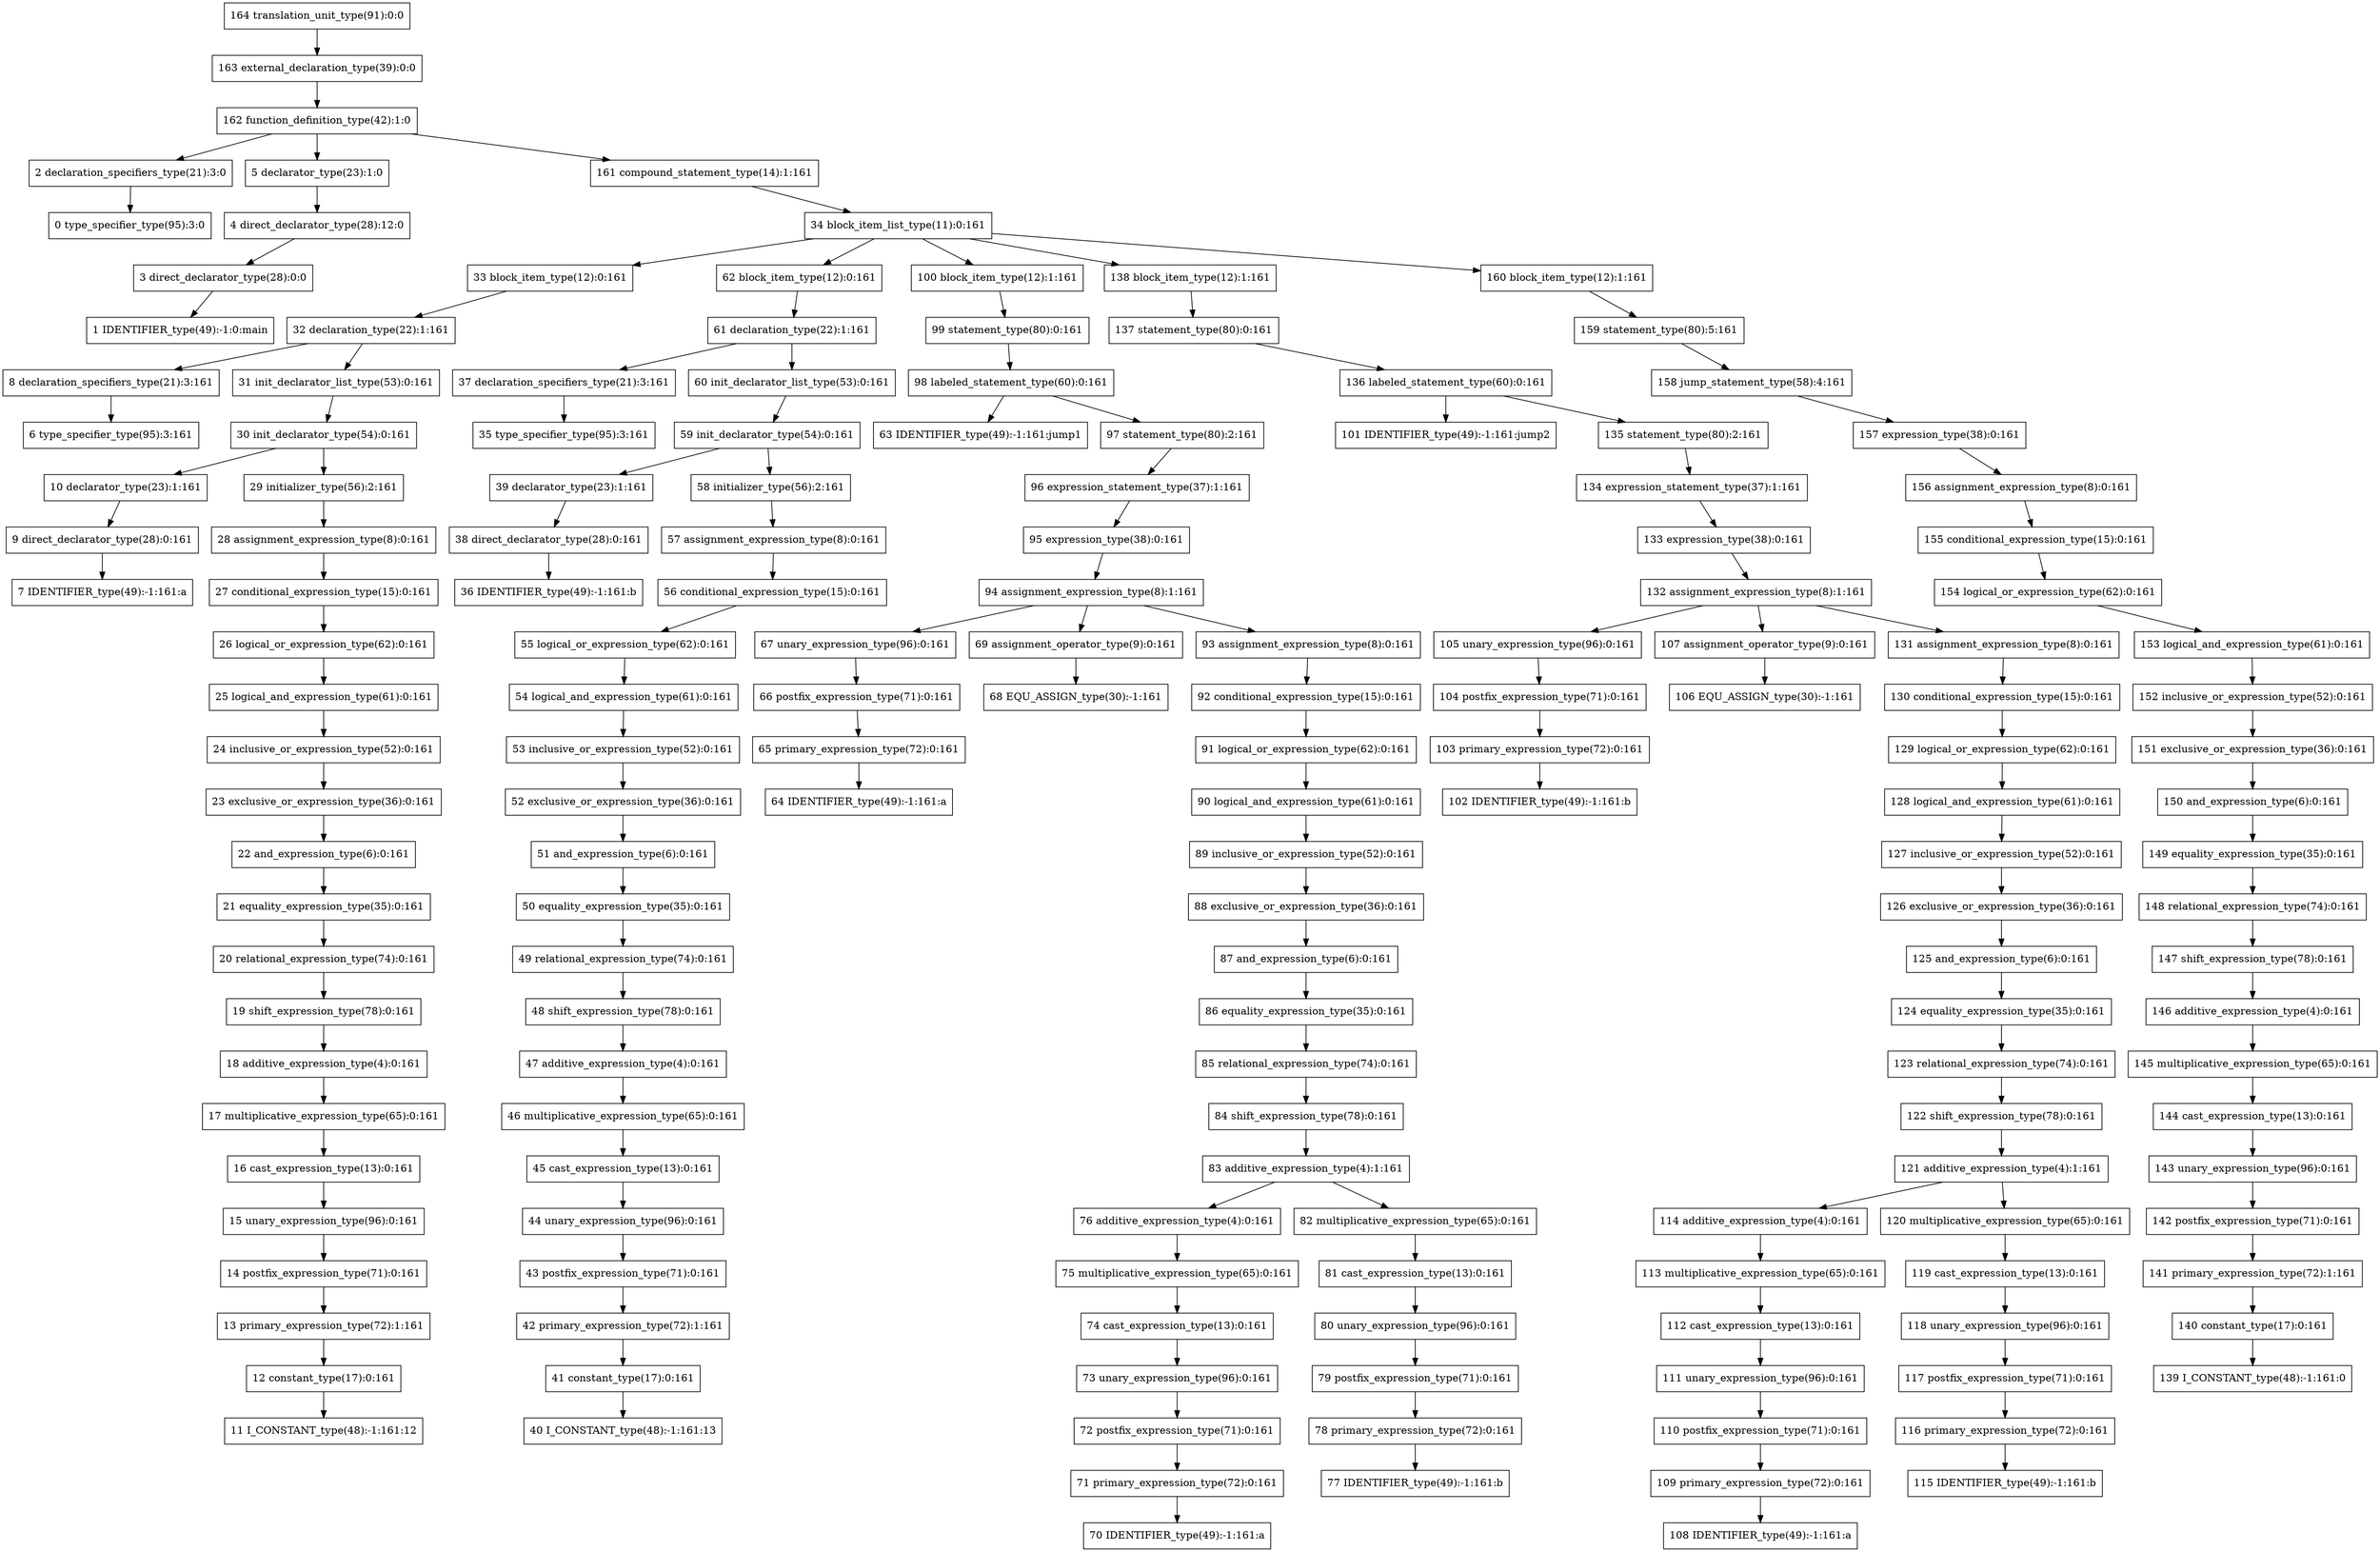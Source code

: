 digraph G{
164[shape=box, label="164 translation_unit_type(91):0:0"];
163[shape=box, label="163 external_declaration_type(39):0:0"];
164->163;
163[shape=box, label="163 external_declaration_type(39):0:0"];
162[shape=box, label="162 function_definition_type(42):1:0"];
163->162;
162[shape=box, label="162 function_definition_type(42):1:0"];
2[shape=box, label="2 declaration_specifiers_type(21):3:0"];
162->2;
2[shape=box, label="2 declaration_specifiers_type(21):3:0"];
0[shape=box, label="0 type_specifier_type(95):3:0"];
2->0;
0[shape=box, label="0 type_specifier_type(95):3:0"];
5[shape=box, label="5 declarator_type(23):1:0"];
162->5;
5[shape=box, label="5 declarator_type(23):1:0"];
4[shape=box, label="4 direct_declarator_type(28):12:0"];
5->4;
4[shape=box, label="4 direct_declarator_type(28):12:0"];
3[shape=box, label="3 direct_declarator_type(28):0:0"];
4->3;
3[shape=box, label="3 direct_declarator_type(28):0:0"];
1[shape=box, label="1 IDENTIFIER_type(49):-1:0:main"];
3->1;
1[shape=box, label="1 IDENTIFIER_type(49):-1:0:main"];
161[shape=box, label="161 compound_statement_type(14):1:161"];
162->161;
161[shape=box, label="161 compound_statement_type(14):1:161"];
34[shape=box, label="34 block_item_list_type(11):0:161"];
161->34;
34[shape=box, label="34 block_item_list_type(11):0:161"];
33[shape=box, label="33 block_item_type(12):0:161"];
34->33;
33[shape=box, label="33 block_item_type(12):0:161"];
32[shape=box, label="32 declaration_type(22):1:161"];
33->32;
32[shape=box, label="32 declaration_type(22):1:161"];
8[shape=box, label="8 declaration_specifiers_type(21):3:161"];
32->8;
8[shape=box, label="8 declaration_specifiers_type(21):3:161"];
6[shape=box, label="6 type_specifier_type(95):3:161"];
8->6;
6[shape=box, label="6 type_specifier_type(95):3:161"];
31[shape=box, label="31 init_declarator_list_type(53):0:161"];
32->31;
31[shape=box, label="31 init_declarator_list_type(53):0:161"];
30[shape=box, label="30 init_declarator_type(54):0:161"];
31->30;
30[shape=box, label="30 init_declarator_type(54):0:161"];
10[shape=box, label="10 declarator_type(23):1:161"];
30->10;
10[shape=box, label="10 declarator_type(23):1:161"];
9[shape=box, label="9 direct_declarator_type(28):0:161"];
10->9;
9[shape=box, label="9 direct_declarator_type(28):0:161"];
7[shape=box, label="7 IDENTIFIER_type(49):-1:161:a"];
9->7;
7[shape=box, label="7 IDENTIFIER_type(49):-1:161:a"];
29[shape=box, label="29 initializer_type(56):2:161"];
30->29;
29[shape=box, label="29 initializer_type(56):2:161"];
28[shape=box, label="28 assignment_expression_type(8):0:161"];
29->28;
28[shape=box, label="28 assignment_expression_type(8):0:161"];
27[shape=box, label="27 conditional_expression_type(15):0:161"];
28->27;
27[shape=box, label="27 conditional_expression_type(15):0:161"];
26[shape=box, label="26 logical_or_expression_type(62):0:161"];
27->26;
26[shape=box, label="26 logical_or_expression_type(62):0:161"];
25[shape=box, label="25 logical_and_expression_type(61):0:161"];
26->25;
25[shape=box, label="25 logical_and_expression_type(61):0:161"];
24[shape=box, label="24 inclusive_or_expression_type(52):0:161"];
25->24;
24[shape=box, label="24 inclusive_or_expression_type(52):0:161"];
23[shape=box, label="23 exclusive_or_expression_type(36):0:161"];
24->23;
23[shape=box, label="23 exclusive_or_expression_type(36):0:161"];
22[shape=box, label="22 and_expression_type(6):0:161"];
23->22;
22[shape=box, label="22 and_expression_type(6):0:161"];
21[shape=box, label="21 equality_expression_type(35):0:161"];
22->21;
21[shape=box, label="21 equality_expression_type(35):0:161"];
20[shape=box, label="20 relational_expression_type(74):0:161"];
21->20;
20[shape=box, label="20 relational_expression_type(74):0:161"];
19[shape=box, label="19 shift_expression_type(78):0:161"];
20->19;
19[shape=box, label="19 shift_expression_type(78):0:161"];
18[shape=box, label="18 additive_expression_type(4):0:161"];
19->18;
18[shape=box, label="18 additive_expression_type(4):0:161"];
17[shape=box, label="17 multiplicative_expression_type(65):0:161"];
18->17;
17[shape=box, label="17 multiplicative_expression_type(65):0:161"];
16[shape=box, label="16 cast_expression_type(13):0:161"];
17->16;
16[shape=box, label="16 cast_expression_type(13):0:161"];
15[shape=box, label="15 unary_expression_type(96):0:161"];
16->15;
15[shape=box, label="15 unary_expression_type(96):0:161"];
14[shape=box, label="14 postfix_expression_type(71):0:161"];
15->14;
14[shape=box, label="14 postfix_expression_type(71):0:161"];
13[shape=box, label="13 primary_expression_type(72):1:161"];
14->13;
13[shape=box, label="13 primary_expression_type(72):1:161"];
12[shape=box, label="12 constant_type(17):0:161"];
13->12;
12[shape=box, label="12 constant_type(17):0:161"];
11[shape=box, label="11 I_CONSTANT_type(48):-1:161:12"];
12->11;
11[shape=box, label="11 I_CONSTANT_type(48):-1:161:12"];
62[shape=box, label="62 block_item_type(12):0:161"];
34->62;
62[shape=box, label="62 block_item_type(12):0:161"];
61[shape=box, label="61 declaration_type(22):1:161"];
62->61;
61[shape=box, label="61 declaration_type(22):1:161"];
37[shape=box, label="37 declaration_specifiers_type(21):3:161"];
61->37;
37[shape=box, label="37 declaration_specifiers_type(21):3:161"];
35[shape=box, label="35 type_specifier_type(95):3:161"];
37->35;
35[shape=box, label="35 type_specifier_type(95):3:161"];
60[shape=box, label="60 init_declarator_list_type(53):0:161"];
61->60;
60[shape=box, label="60 init_declarator_list_type(53):0:161"];
59[shape=box, label="59 init_declarator_type(54):0:161"];
60->59;
59[shape=box, label="59 init_declarator_type(54):0:161"];
39[shape=box, label="39 declarator_type(23):1:161"];
59->39;
39[shape=box, label="39 declarator_type(23):1:161"];
38[shape=box, label="38 direct_declarator_type(28):0:161"];
39->38;
38[shape=box, label="38 direct_declarator_type(28):0:161"];
36[shape=box, label="36 IDENTIFIER_type(49):-1:161:b"];
38->36;
36[shape=box, label="36 IDENTIFIER_type(49):-1:161:b"];
58[shape=box, label="58 initializer_type(56):2:161"];
59->58;
58[shape=box, label="58 initializer_type(56):2:161"];
57[shape=box, label="57 assignment_expression_type(8):0:161"];
58->57;
57[shape=box, label="57 assignment_expression_type(8):0:161"];
56[shape=box, label="56 conditional_expression_type(15):0:161"];
57->56;
56[shape=box, label="56 conditional_expression_type(15):0:161"];
55[shape=box, label="55 logical_or_expression_type(62):0:161"];
56->55;
55[shape=box, label="55 logical_or_expression_type(62):0:161"];
54[shape=box, label="54 logical_and_expression_type(61):0:161"];
55->54;
54[shape=box, label="54 logical_and_expression_type(61):0:161"];
53[shape=box, label="53 inclusive_or_expression_type(52):0:161"];
54->53;
53[shape=box, label="53 inclusive_or_expression_type(52):0:161"];
52[shape=box, label="52 exclusive_or_expression_type(36):0:161"];
53->52;
52[shape=box, label="52 exclusive_or_expression_type(36):0:161"];
51[shape=box, label="51 and_expression_type(6):0:161"];
52->51;
51[shape=box, label="51 and_expression_type(6):0:161"];
50[shape=box, label="50 equality_expression_type(35):0:161"];
51->50;
50[shape=box, label="50 equality_expression_type(35):0:161"];
49[shape=box, label="49 relational_expression_type(74):0:161"];
50->49;
49[shape=box, label="49 relational_expression_type(74):0:161"];
48[shape=box, label="48 shift_expression_type(78):0:161"];
49->48;
48[shape=box, label="48 shift_expression_type(78):0:161"];
47[shape=box, label="47 additive_expression_type(4):0:161"];
48->47;
47[shape=box, label="47 additive_expression_type(4):0:161"];
46[shape=box, label="46 multiplicative_expression_type(65):0:161"];
47->46;
46[shape=box, label="46 multiplicative_expression_type(65):0:161"];
45[shape=box, label="45 cast_expression_type(13):0:161"];
46->45;
45[shape=box, label="45 cast_expression_type(13):0:161"];
44[shape=box, label="44 unary_expression_type(96):0:161"];
45->44;
44[shape=box, label="44 unary_expression_type(96):0:161"];
43[shape=box, label="43 postfix_expression_type(71):0:161"];
44->43;
43[shape=box, label="43 postfix_expression_type(71):0:161"];
42[shape=box, label="42 primary_expression_type(72):1:161"];
43->42;
42[shape=box, label="42 primary_expression_type(72):1:161"];
41[shape=box, label="41 constant_type(17):0:161"];
42->41;
41[shape=box, label="41 constant_type(17):0:161"];
40[shape=box, label="40 I_CONSTANT_type(48):-1:161:13"];
41->40;
40[shape=box, label="40 I_CONSTANT_type(48):-1:161:13"];
100[shape=box, label="100 block_item_type(12):1:161"];
34->100;
100[shape=box, label="100 block_item_type(12):1:161"];
99[shape=box, label="99 statement_type(80):0:161"];
100->99;
99[shape=box, label="99 statement_type(80):0:161"];
98[shape=box, label="98 labeled_statement_type(60):0:161"];
99->98;
98[shape=box, label="98 labeled_statement_type(60):0:161"];
63[shape=box, label="63 IDENTIFIER_type(49):-1:161:jump1"];
98->63;
63[shape=box, label="63 IDENTIFIER_type(49):-1:161:jump1"];
97[shape=box, label="97 statement_type(80):2:161"];
98->97;
97[shape=box, label="97 statement_type(80):2:161"];
96[shape=box, label="96 expression_statement_type(37):1:161"];
97->96;
96[shape=box, label="96 expression_statement_type(37):1:161"];
95[shape=box, label="95 expression_type(38):0:161"];
96->95;
95[shape=box, label="95 expression_type(38):0:161"];
94[shape=box, label="94 assignment_expression_type(8):1:161"];
95->94;
94[shape=box, label="94 assignment_expression_type(8):1:161"];
67[shape=box, label="67 unary_expression_type(96):0:161"];
94->67;
67[shape=box, label="67 unary_expression_type(96):0:161"];
66[shape=box, label="66 postfix_expression_type(71):0:161"];
67->66;
66[shape=box, label="66 postfix_expression_type(71):0:161"];
65[shape=box, label="65 primary_expression_type(72):0:161"];
66->65;
65[shape=box, label="65 primary_expression_type(72):0:161"];
64[shape=box, label="64 IDENTIFIER_type(49):-1:161:a"];
65->64;
64[shape=box, label="64 IDENTIFIER_type(49):-1:161:a"];
69[shape=box, label="69 assignment_operator_type(9):0:161"];
94->69;
69[shape=box, label="69 assignment_operator_type(9):0:161"];
68[shape=box, label="68 EQU_ASSIGN_type(30):-1:161"];
69->68;
68[shape=box, label="68 EQU_ASSIGN_type(30):-1:161"];
93[shape=box, label="93 assignment_expression_type(8):0:161"];
94->93;
93[shape=box, label="93 assignment_expression_type(8):0:161"];
92[shape=box, label="92 conditional_expression_type(15):0:161"];
93->92;
92[shape=box, label="92 conditional_expression_type(15):0:161"];
91[shape=box, label="91 logical_or_expression_type(62):0:161"];
92->91;
91[shape=box, label="91 logical_or_expression_type(62):0:161"];
90[shape=box, label="90 logical_and_expression_type(61):0:161"];
91->90;
90[shape=box, label="90 logical_and_expression_type(61):0:161"];
89[shape=box, label="89 inclusive_or_expression_type(52):0:161"];
90->89;
89[shape=box, label="89 inclusive_or_expression_type(52):0:161"];
88[shape=box, label="88 exclusive_or_expression_type(36):0:161"];
89->88;
88[shape=box, label="88 exclusive_or_expression_type(36):0:161"];
87[shape=box, label="87 and_expression_type(6):0:161"];
88->87;
87[shape=box, label="87 and_expression_type(6):0:161"];
86[shape=box, label="86 equality_expression_type(35):0:161"];
87->86;
86[shape=box, label="86 equality_expression_type(35):0:161"];
85[shape=box, label="85 relational_expression_type(74):0:161"];
86->85;
85[shape=box, label="85 relational_expression_type(74):0:161"];
84[shape=box, label="84 shift_expression_type(78):0:161"];
85->84;
84[shape=box, label="84 shift_expression_type(78):0:161"];
83[shape=box, label="83 additive_expression_type(4):1:161"];
84->83;
83[shape=box, label="83 additive_expression_type(4):1:161"];
76[shape=box, label="76 additive_expression_type(4):0:161"];
83->76;
76[shape=box, label="76 additive_expression_type(4):0:161"];
75[shape=box, label="75 multiplicative_expression_type(65):0:161"];
76->75;
75[shape=box, label="75 multiplicative_expression_type(65):0:161"];
74[shape=box, label="74 cast_expression_type(13):0:161"];
75->74;
74[shape=box, label="74 cast_expression_type(13):0:161"];
73[shape=box, label="73 unary_expression_type(96):0:161"];
74->73;
73[shape=box, label="73 unary_expression_type(96):0:161"];
72[shape=box, label="72 postfix_expression_type(71):0:161"];
73->72;
72[shape=box, label="72 postfix_expression_type(71):0:161"];
71[shape=box, label="71 primary_expression_type(72):0:161"];
72->71;
71[shape=box, label="71 primary_expression_type(72):0:161"];
70[shape=box, label="70 IDENTIFIER_type(49):-1:161:a"];
71->70;
70[shape=box, label="70 IDENTIFIER_type(49):-1:161:a"];
82[shape=box, label="82 multiplicative_expression_type(65):0:161"];
83->82;
82[shape=box, label="82 multiplicative_expression_type(65):0:161"];
81[shape=box, label="81 cast_expression_type(13):0:161"];
82->81;
81[shape=box, label="81 cast_expression_type(13):0:161"];
80[shape=box, label="80 unary_expression_type(96):0:161"];
81->80;
80[shape=box, label="80 unary_expression_type(96):0:161"];
79[shape=box, label="79 postfix_expression_type(71):0:161"];
80->79;
79[shape=box, label="79 postfix_expression_type(71):0:161"];
78[shape=box, label="78 primary_expression_type(72):0:161"];
79->78;
78[shape=box, label="78 primary_expression_type(72):0:161"];
77[shape=box, label="77 IDENTIFIER_type(49):-1:161:b"];
78->77;
77[shape=box, label="77 IDENTIFIER_type(49):-1:161:b"];
138[shape=box, label="138 block_item_type(12):1:161"];
34->138;
138[shape=box, label="138 block_item_type(12):1:161"];
137[shape=box, label="137 statement_type(80):0:161"];
138->137;
137[shape=box, label="137 statement_type(80):0:161"];
136[shape=box, label="136 labeled_statement_type(60):0:161"];
137->136;
136[shape=box, label="136 labeled_statement_type(60):0:161"];
101[shape=box, label="101 IDENTIFIER_type(49):-1:161:jump2"];
136->101;
101[shape=box, label="101 IDENTIFIER_type(49):-1:161:jump2"];
135[shape=box, label="135 statement_type(80):2:161"];
136->135;
135[shape=box, label="135 statement_type(80):2:161"];
134[shape=box, label="134 expression_statement_type(37):1:161"];
135->134;
134[shape=box, label="134 expression_statement_type(37):1:161"];
133[shape=box, label="133 expression_type(38):0:161"];
134->133;
133[shape=box, label="133 expression_type(38):0:161"];
132[shape=box, label="132 assignment_expression_type(8):1:161"];
133->132;
132[shape=box, label="132 assignment_expression_type(8):1:161"];
105[shape=box, label="105 unary_expression_type(96):0:161"];
132->105;
105[shape=box, label="105 unary_expression_type(96):0:161"];
104[shape=box, label="104 postfix_expression_type(71):0:161"];
105->104;
104[shape=box, label="104 postfix_expression_type(71):0:161"];
103[shape=box, label="103 primary_expression_type(72):0:161"];
104->103;
103[shape=box, label="103 primary_expression_type(72):0:161"];
102[shape=box, label="102 IDENTIFIER_type(49):-1:161:b"];
103->102;
102[shape=box, label="102 IDENTIFIER_type(49):-1:161:b"];
107[shape=box, label="107 assignment_operator_type(9):0:161"];
132->107;
107[shape=box, label="107 assignment_operator_type(9):0:161"];
106[shape=box, label="106 EQU_ASSIGN_type(30):-1:161"];
107->106;
106[shape=box, label="106 EQU_ASSIGN_type(30):-1:161"];
131[shape=box, label="131 assignment_expression_type(8):0:161"];
132->131;
131[shape=box, label="131 assignment_expression_type(8):0:161"];
130[shape=box, label="130 conditional_expression_type(15):0:161"];
131->130;
130[shape=box, label="130 conditional_expression_type(15):0:161"];
129[shape=box, label="129 logical_or_expression_type(62):0:161"];
130->129;
129[shape=box, label="129 logical_or_expression_type(62):0:161"];
128[shape=box, label="128 logical_and_expression_type(61):0:161"];
129->128;
128[shape=box, label="128 logical_and_expression_type(61):0:161"];
127[shape=box, label="127 inclusive_or_expression_type(52):0:161"];
128->127;
127[shape=box, label="127 inclusive_or_expression_type(52):0:161"];
126[shape=box, label="126 exclusive_or_expression_type(36):0:161"];
127->126;
126[shape=box, label="126 exclusive_or_expression_type(36):0:161"];
125[shape=box, label="125 and_expression_type(6):0:161"];
126->125;
125[shape=box, label="125 and_expression_type(6):0:161"];
124[shape=box, label="124 equality_expression_type(35):0:161"];
125->124;
124[shape=box, label="124 equality_expression_type(35):0:161"];
123[shape=box, label="123 relational_expression_type(74):0:161"];
124->123;
123[shape=box, label="123 relational_expression_type(74):0:161"];
122[shape=box, label="122 shift_expression_type(78):0:161"];
123->122;
122[shape=box, label="122 shift_expression_type(78):0:161"];
121[shape=box, label="121 additive_expression_type(4):1:161"];
122->121;
121[shape=box, label="121 additive_expression_type(4):1:161"];
114[shape=box, label="114 additive_expression_type(4):0:161"];
121->114;
114[shape=box, label="114 additive_expression_type(4):0:161"];
113[shape=box, label="113 multiplicative_expression_type(65):0:161"];
114->113;
113[shape=box, label="113 multiplicative_expression_type(65):0:161"];
112[shape=box, label="112 cast_expression_type(13):0:161"];
113->112;
112[shape=box, label="112 cast_expression_type(13):0:161"];
111[shape=box, label="111 unary_expression_type(96):0:161"];
112->111;
111[shape=box, label="111 unary_expression_type(96):0:161"];
110[shape=box, label="110 postfix_expression_type(71):0:161"];
111->110;
110[shape=box, label="110 postfix_expression_type(71):0:161"];
109[shape=box, label="109 primary_expression_type(72):0:161"];
110->109;
109[shape=box, label="109 primary_expression_type(72):0:161"];
108[shape=box, label="108 IDENTIFIER_type(49):-1:161:a"];
109->108;
108[shape=box, label="108 IDENTIFIER_type(49):-1:161:a"];
120[shape=box, label="120 multiplicative_expression_type(65):0:161"];
121->120;
120[shape=box, label="120 multiplicative_expression_type(65):0:161"];
119[shape=box, label="119 cast_expression_type(13):0:161"];
120->119;
119[shape=box, label="119 cast_expression_type(13):0:161"];
118[shape=box, label="118 unary_expression_type(96):0:161"];
119->118;
118[shape=box, label="118 unary_expression_type(96):0:161"];
117[shape=box, label="117 postfix_expression_type(71):0:161"];
118->117;
117[shape=box, label="117 postfix_expression_type(71):0:161"];
116[shape=box, label="116 primary_expression_type(72):0:161"];
117->116;
116[shape=box, label="116 primary_expression_type(72):0:161"];
115[shape=box, label="115 IDENTIFIER_type(49):-1:161:b"];
116->115;
115[shape=box, label="115 IDENTIFIER_type(49):-1:161:b"];
160[shape=box, label="160 block_item_type(12):1:161"];
34->160;
160[shape=box, label="160 block_item_type(12):1:161"];
159[shape=box, label="159 statement_type(80):5:161"];
160->159;
159[shape=box, label="159 statement_type(80):5:161"];
158[shape=box, label="158 jump_statement_type(58):4:161"];
159->158;
158[shape=box, label="158 jump_statement_type(58):4:161"];
157[shape=box, label="157 expression_type(38):0:161"];
158->157;
157[shape=box, label="157 expression_type(38):0:161"];
156[shape=box, label="156 assignment_expression_type(8):0:161"];
157->156;
156[shape=box, label="156 assignment_expression_type(8):0:161"];
155[shape=box, label="155 conditional_expression_type(15):0:161"];
156->155;
155[shape=box, label="155 conditional_expression_type(15):0:161"];
154[shape=box, label="154 logical_or_expression_type(62):0:161"];
155->154;
154[shape=box, label="154 logical_or_expression_type(62):0:161"];
153[shape=box, label="153 logical_and_expression_type(61):0:161"];
154->153;
153[shape=box, label="153 logical_and_expression_type(61):0:161"];
152[shape=box, label="152 inclusive_or_expression_type(52):0:161"];
153->152;
152[shape=box, label="152 inclusive_or_expression_type(52):0:161"];
151[shape=box, label="151 exclusive_or_expression_type(36):0:161"];
152->151;
151[shape=box, label="151 exclusive_or_expression_type(36):0:161"];
150[shape=box, label="150 and_expression_type(6):0:161"];
151->150;
150[shape=box, label="150 and_expression_type(6):0:161"];
149[shape=box, label="149 equality_expression_type(35):0:161"];
150->149;
149[shape=box, label="149 equality_expression_type(35):0:161"];
148[shape=box, label="148 relational_expression_type(74):0:161"];
149->148;
148[shape=box, label="148 relational_expression_type(74):0:161"];
147[shape=box, label="147 shift_expression_type(78):0:161"];
148->147;
147[shape=box, label="147 shift_expression_type(78):0:161"];
146[shape=box, label="146 additive_expression_type(4):0:161"];
147->146;
146[shape=box, label="146 additive_expression_type(4):0:161"];
145[shape=box, label="145 multiplicative_expression_type(65):0:161"];
146->145;
145[shape=box, label="145 multiplicative_expression_type(65):0:161"];
144[shape=box, label="144 cast_expression_type(13):0:161"];
145->144;
144[shape=box, label="144 cast_expression_type(13):0:161"];
143[shape=box, label="143 unary_expression_type(96):0:161"];
144->143;
143[shape=box, label="143 unary_expression_type(96):0:161"];
142[shape=box, label="142 postfix_expression_type(71):0:161"];
143->142;
142[shape=box, label="142 postfix_expression_type(71):0:161"];
141[shape=box, label="141 primary_expression_type(72):1:161"];
142->141;
141[shape=box, label="141 primary_expression_type(72):1:161"];
140[shape=box, label="140 constant_type(17):0:161"];
141->140;
140[shape=box, label="140 constant_type(17):0:161"];
139[shape=box, label="139 I_CONSTANT_type(48):-1:161:0"];
140->139;
139[shape=box, label="139 I_CONSTANT_type(48):-1:161:0"];
}
